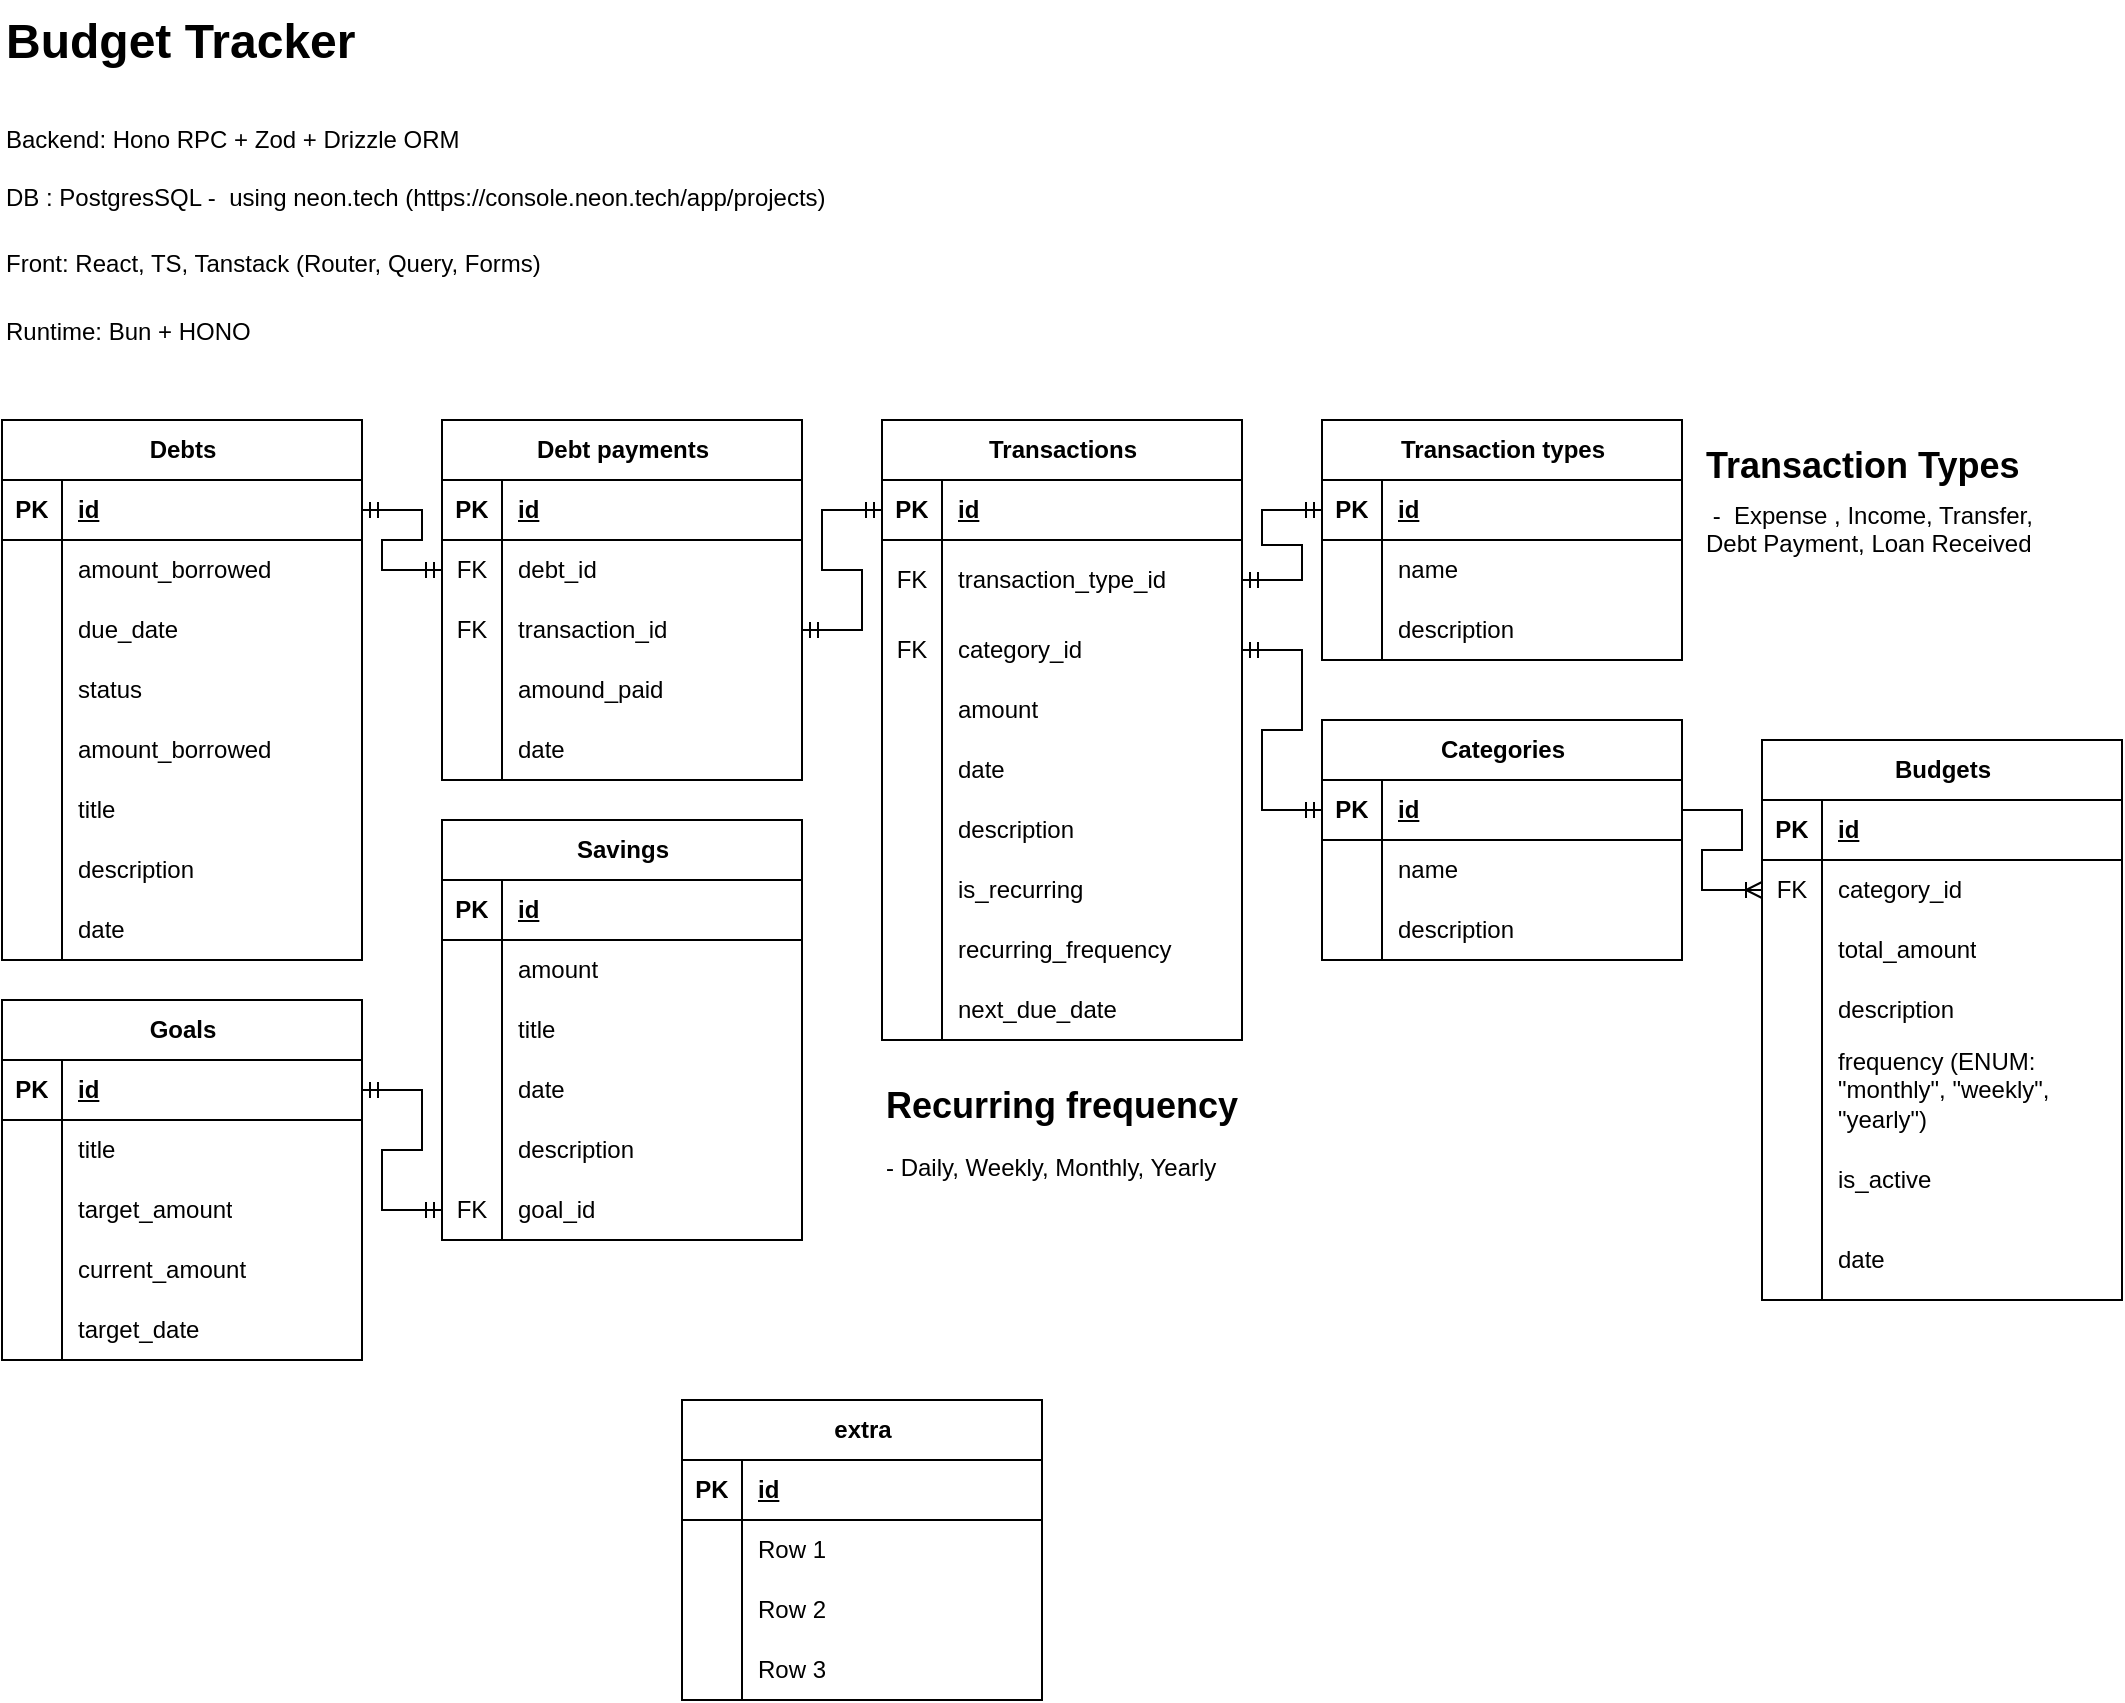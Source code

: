 <mxfile>
    <diagram name="Page-1" id="Bc8Lpqt2XDk3RPeiMZuP">
        <mxGraphModel dx="1279" dy="787" grid="1" gridSize="10" guides="1" tooltips="1" connect="1" arrows="1" fold="1" page="1" pageScale="1" pageWidth="1500" pageHeight="900" math="0" shadow="0">
            <root>
                <mxCell id="0"/>
                <mxCell id="1" parent="0"/>
                <mxCell id="PyFaIFxRojmUp2IWsW8--148" value="Transactions" style="shape=table;startSize=30;container=1;collapsible=1;childLayout=tableLayout;fixedRows=1;rowLines=0;fontStyle=1;align=center;resizeLast=1;html=1;" parent="1" vertex="1">
                    <mxGeometry x="470" y="240" width="180" height="310.0" as="geometry"/>
                </mxCell>
                <mxCell id="PyFaIFxRojmUp2IWsW8--149" value="" style="shape=tableRow;horizontal=0;startSize=0;swimlaneHead=0;swimlaneBody=0;fillColor=none;collapsible=0;dropTarget=0;points=[[0,0.5],[1,0.5]];portConstraint=eastwest;top=0;left=0;right=0;bottom=1;" parent="PyFaIFxRojmUp2IWsW8--148" vertex="1">
                    <mxGeometry y="30" width="180" height="30" as="geometry"/>
                </mxCell>
                <mxCell id="PyFaIFxRojmUp2IWsW8--150" value="PK" style="shape=partialRectangle;connectable=0;fillColor=none;top=0;left=0;bottom=0;right=0;fontStyle=1;overflow=hidden;whiteSpace=wrap;html=1;" parent="PyFaIFxRojmUp2IWsW8--149" vertex="1">
                    <mxGeometry width="30" height="30" as="geometry">
                        <mxRectangle width="30" height="30" as="alternateBounds"/>
                    </mxGeometry>
                </mxCell>
                <mxCell id="PyFaIFxRojmUp2IWsW8--151" value="id" style="shape=partialRectangle;connectable=0;fillColor=none;top=0;left=0;bottom=0;right=0;align=left;spacingLeft=6;fontStyle=5;overflow=hidden;whiteSpace=wrap;html=1;" parent="PyFaIFxRojmUp2IWsW8--149" vertex="1">
                    <mxGeometry x="30" width="150" height="30" as="geometry">
                        <mxRectangle width="150" height="30" as="alternateBounds"/>
                    </mxGeometry>
                </mxCell>
                <mxCell id="PyFaIFxRojmUp2IWsW8--152" value="" style="shape=tableRow;horizontal=0;startSize=0;swimlaneHead=0;swimlaneBody=0;fillColor=none;collapsible=0;dropTarget=0;points=[[0,0.5],[1,0.5]];portConstraint=eastwest;top=0;left=0;right=0;bottom=0;" parent="PyFaIFxRojmUp2IWsW8--148" vertex="1">
                    <mxGeometry y="60" width="180" height="40" as="geometry"/>
                </mxCell>
                <mxCell id="PyFaIFxRojmUp2IWsW8--153" value="FK" style="shape=partialRectangle;connectable=0;fillColor=none;top=0;left=0;bottom=0;right=0;editable=1;overflow=hidden;whiteSpace=wrap;html=1;" parent="PyFaIFxRojmUp2IWsW8--152" vertex="1">
                    <mxGeometry width="30" height="40" as="geometry">
                        <mxRectangle width="30" height="40" as="alternateBounds"/>
                    </mxGeometry>
                </mxCell>
                <mxCell id="PyFaIFxRojmUp2IWsW8--154" value="transaction_type_id" style="shape=partialRectangle;connectable=0;fillColor=none;top=0;left=0;bottom=0;right=0;align=left;spacingLeft=6;overflow=hidden;whiteSpace=wrap;html=1;" parent="PyFaIFxRojmUp2IWsW8--152" vertex="1">
                    <mxGeometry x="30" width="150" height="40" as="geometry">
                        <mxRectangle width="150" height="40" as="alternateBounds"/>
                    </mxGeometry>
                </mxCell>
                <mxCell id="PyFaIFxRojmUp2IWsW8--155" value="" style="shape=tableRow;horizontal=0;startSize=0;swimlaneHead=0;swimlaneBody=0;fillColor=none;collapsible=0;dropTarget=0;points=[[0,0.5],[1,0.5]];portConstraint=eastwest;top=0;left=0;right=0;bottom=0;" parent="PyFaIFxRojmUp2IWsW8--148" vertex="1">
                    <mxGeometry y="100" width="180" height="30" as="geometry"/>
                </mxCell>
                <mxCell id="PyFaIFxRojmUp2IWsW8--156" value="FK" style="shape=partialRectangle;connectable=0;fillColor=none;top=0;left=0;bottom=0;right=0;editable=1;overflow=hidden;whiteSpace=wrap;html=1;" parent="PyFaIFxRojmUp2IWsW8--155" vertex="1">
                    <mxGeometry width="30" height="30" as="geometry">
                        <mxRectangle width="30" height="30" as="alternateBounds"/>
                    </mxGeometry>
                </mxCell>
                <mxCell id="PyFaIFxRojmUp2IWsW8--157" value="category_id" style="shape=partialRectangle;connectable=0;fillColor=none;top=0;left=0;bottom=0;right=0;align=left;spacingLeft=6;overflow=hidden;whiteSpace=wrap;html=1;" parent="PyFaIFxRojmUp2IWsW8--155" vertex="1">
                    <mxGeometry x="30" width="150" height="30" as="geometry">
                        <mxRectangle width="150" height="30" as="alternateBounds"/>
                    </mxGeometry>
                </mxCell>
                <mxCell id="PyFaIFxRojmUp2IWsW8--269" value="" style="shape=tableRow;horizontal=0;startSize=0;swimlaneHead=0;swimlaneBody=0;fillColor=none;collapsible=0;dropTarget=0;points=[[0,0.5],[1,0.5]];portConstraint=eastwest;top=0;left=0;right=0;bottom=0;" parent="PyFaIFxRojmUp2IWsW8--148" vertex="1">
                    <mxGeometry y="130" width="180" height="30" as="geometry"/>
                </mxCell>
                <mxCell id="PyFaIFxRojmUp2IWsW8--270" value="" style="shape=partialRectangle;connectable=0;fillColor=none;top=0;left=0;bottom=0;right=0;editable=1;overflow=hidden;whiteSpace=wrap;html=1;" parent="PyFaIFxRojmUp2IWsW8--269" vertex="1">
                    <mxGeometry width="30" height="30" as="geometry">
                        <mxRectangle width="30" height="30" as="alternateBounds"/>
                    </mxGeometry>
                </mxCell>
                <mxCell id="PyFaIFxRojmUp2IWsW8--271" value="amount" style="shape=partialRectangle;connectable=0;fillColor=none;top=0;left=0;bottom=0;right=0;align=left;spacingLeft=6;overflow=hidden;whiteSpace=wrap;html=1;" parent="PyFaIFxRojmUp2IWsW8--269" vertex="1">
                    <mxGeometry x="30" width="150" height="30" as="geometry">
                        <mxRectangle width="150" height="30" as="alternateBounds"/>
                    </mxGeometry>
                </mxCell>
                <mxCell id="PyFaIFxRojmUp2IWsW8--272" value="" style="shape=tableRow;horizontal=0;startSize=0;swimlaneHead=0;swimlaneBody=0;fillColor=none;collapsible=0;dropTarget=0;points=[[0,0.5],[1,0.5]];portConstraint=eastwest;top=0;left=0;right=0;bottom=0;" parent="PyFaIFxRojmUp2IWsW8--148" vertex="1">
                    <mxGeometry y="160" width="180" height="30" as="geometry"/>
                </mxCell>
                <mxCell id="PyFaIFxRojmUp2IWsW8--273" value="" style="shape=partialRectangle;connectable=0;fillColor=none;top=0;left=0;bottom=0;right=0;editable=1;overflow=hidden;whiteSpace=wrap;html=1;" parent="PyFaIFxRojmUp2IWsW8--272" vertex="1">
                    <mxGeometry width="30" height="30" as="geometry">
                        <mxRectangle width="30" height="30" as="alternateBounds"/>
                    </mxGeometry>
                </mxCell>
                <mxCell id="PyFaIFxRojmUp2IWsW8--274" value="date" style="shape=partialRectangle;connectable=0;fillColor=none;top=0;left=0;bottom=0;right=0;align=left;spacingLeft=6;overflow=hidden;whiteSpace=wrap;html=1;" parent="PyFaIFxRojmUp2IWsW8--272" vertex="1">
                    <mxGeometry x="30" width="150" height="30" as="geometry">
                        <mxRectangle width="150" height="30" as="alternateBounds"/>
                    </mxGeometry>
                </mxCell>
                <mxCell id="PyFaIFxRojmUp2IWsW8--275" value="" style="shape=tableRow;horizontal=0;startSize=0;swimlaneHead=0;swimlaneBody=0;fillColor=none;collapsible=0;dropTarget=0;points=[[0,0.5],[1,0.5]];portConstraint=eastwest;top=0;left=0;right=0;bottom=0;" parent="PyFaIFxRojmUp2IWsW8--148" vertex="1">
                    <mxGeometry y="190" width="180" height="30" as="geometry"/>
                </mxCell>
                <mxCell id="PyFaIFxRojmUp2IWsW8--276" value="" style="shape=partialRectangle;connectable=0;fillColor=none;top=0;left=0;bottom=0;right=0;editable=1;overflow=hidden;whiteSpace=wrap;html=1;" parent="PyFaIFxRojmUp2IWsW8--275" vertex="1">
                    <mxGeometry width="30" height="30" as="geometry">
                        <mxRectangle width="30" height="30" as="alternateBounds"/>
                    </mxGeometry>
                </mxCell>
                <mxCell id="PyFaIFxRojmUp2IWsW8--277" value="description" style="shape=partialRectangle;connectable=0;fillColor=none;top=0;left=0;bottom=0;right=0;align=left;spacingLeft=6;overflow=hidden;whiteSpace=wrap;html=1;" parent="PyFaIFxRojmUp2IWsW8--275" vertex="1">
                    <mxGeometry x="30" width="150" height="30" as="geometry">
                        <mxRectangle width="150" height="30" as="alternateBounds"/>
                    </mxGeometry>
                </mxCell>
                <mxCell id="PyFaIFxRojmUp2IWsW8--358" value="" style="shape=tableRow;horizontal=0;startSize=0;swimlaneHead=0;swimlaneBody=0;fillColor=none;collapsible=0;dropTarget=0;points=[[0,0.5],[1,0.5]];portConstraint=eastwest;top=0;left=0;right=0;bottom=0;" parent="PyFaIFxRojmUp2IWsW8--148" vertex="1">
                    <mxGeometry y="220" width="180" height="30" as="geometry"/>
                </mxCell>
                <mxCell id="PyFaIFxRojmUp2IWsW8--359" value="" style="shape=partialRectangle;connectable=0;fillColor=none;top=0;left=0;bottom=0;right=0;editable=1;overflow=hidden;whiteSpace=wrap;html=1;" parent="PyFaIFxRojmUp2IWsW8--358" vertex="1">
                    <mxGeometry width="30" height="30" as="geometry">
                        <mxRectangle width="30" height="30" as="alternateBounds"/>
                    </mxGeometry>
                </mxCell>
                <mxCell id="PyFaIFxRojmUp2IWsW8--360" value="is_recurring" style="shape=partialRectangle;connectable=0;fillColor=none;top=0;left=0;bottom=0;right=0;align=left;spacingLeft=6;overflow=hidden;whiteSpace=wrap;html=1;" parent="PyFaIFxRojmUp2IWsW8--358" vertex="1">
                    <mxGeometry x="30" width="150" height="30" as="geometry">
                        <mxRectangle width="150" height="30" as="alternateBounds"/>
                    </mxGeometry>
                </mxCell>
                <mxCell id="PyFaIFxRojmUp2IWsW8--361" value="" style="shape=tableRow;horizontal=0;startSize=0;swimlaneHead=0;swimlaneBody=0;fillColor=none;collapsible=0;dropTarget=0;points=[[0,0.5],[1,0.5]];portConstraint=eastwest;top=0;left=0;right=0;bottom=0;" parent="PyFaIFxRojmUp2IWsW8--148" vertex="1">
                    <mxGeometry y="250" width="180" height="30" as="geometry"/>
                </mxCell>
                <mxCell id="PyFaIFxRojmUp2IWsW8--362" value="" style="shape=partialRectangle;connectable=0;fillColor=none;top=0;left=0;bottom=0;right=0;editable=1;overflow=hidden;whiteSpace=wrap;html=1;" parent="PyFaIFxRojmUp2IWsW8--361" vertex="1">
                    <mxGeometry width="30" height="30" as="geometry">
                        <mxRectangle width="30" height="30" as="alternateBounds"/>
                    </mxGeometry>
                </mxCell>
                <mxCell id="PyFaIFxRojmUp2IWsW8--363" value="recurring_frequency" style="shape=partialRectangle;connectable=0;fillColor=none;top=0;left=0;bottom=0;right=0;align=left;spacingLeft=6;overflow=hidden;whiteSpace=wrap;html=1;" parent="PyFaIFxRojmUp2IWsW8--361" vertex="1">
                    <mxGeometry x="30" width="150" height="30" as="geometry">
                        <mxRectangle width="150" height="30" as="alternateBounds"/>
                    </mxGeometry>
                </mxCell>
                <mxCell id="PyFaIFxRojmUp2IWsW8--364" value="" style="shape=tableRow;horizontal=0;startSize=0;swimlaneHead=0;swimlaneBody=0;fillColor=none;collapsible=0;dropTarget=0;points=[[0,0.5],[1,0.5]];portConstraint=eastwest;top=0;left=0;right=0;bottom=0;" parent="PyFaIFxRojmUp2IWsW8--148" vertex="1">
                    <mxGeometry y="280" width="180" height="30" as="geometry"/>
                </mxCell>
                <mxCell id="PyFaIFxRojmUp2IWsW8--365" value="" style="shape=partialRectangle;connectable=0;fillColor=none;top=0;left=0;bottom=0;right=0;editable=1;overflow=hidden;whiteSpace=wrap;html=1;" parent="PyFaIFxRojmUp2IWsW8--364" vertex="1">
                    <mxGeometry width="30" height="30" as="geometry">
                        <mxRectangle width="30" height="30" as="alternateBounds"/>
                    </mxGeometry>
                </mxCell>
                <mxCell id="PyFaIFxRojmUp2IWsW8--366" value="next_due_date" style="shape=partialRectangle;connectable=0;fillColor=none;top=0;left=0;bottom=0;right=0;align=left;spacingLeft=6;overflow=hidden;whiteSpace=wrap;html=1;" parent="PyFaIFxRojmUp2IWsW8--364" vertex="1">
                    <mxGeometry x="30" width="150" height="30" as="geometry">
                        <mxRectangle width="150" height="30" as="alternateBounds"/>
                    </mxGeometry>
                </mxCell>
                <mxCell id="PyFaIFxRojmUp2IWsW8--174" value="Budgets" style="shape=table;startSize=30;container=1;collapsible=1;childLayout=tableLayout;fixedRows=1;rowLines=0;fontStyle=1;align=center;resizeLast=1;html=1;" parent="1" vertex="1">
                    <mxGeometry x="910" y="400" width="180" height="280.0" as="geometry"/>
                </mxCell>
                <mxCell id="PyFaIFxRojmUp2IWsW8--175" value="" style="shape=tableRow;horizontal=0;startSize=0;swimlaneHead=0;swimlaneBody=0;fillColor=none;collapsible=0;dropTarget=0;points=[[0,0.5],[1,0.5]];portConstraint=eastwest;top=0;left=0;right=0;bottom=1;" parent="PyFaIFxRojmUp2IWsW8--174" vertex="1">
                    <mxGeometry y="30" width="180" height="30" as="geometry"/>
                </mxCell>
                <mxCell id="PyFaIFxRojmUp2IWsW8--176" value="PK" style="shape=partialRectangle;connectable=0;fillColor=none;top=0;left=0;bottom=0;right=0;fontStyle=1;overflow=hidden;whiteSpace=wrap;html=1;" parent="PyFaIFxRojmUp2IWsW8--175" vertex="1">
                    <mxGeometry width="30" height="30" as="geometry">
                        <mxRectangle width="30" height="30" as="alternateBounds"/>
                    </mxGeometry>
                </mxCell>
                <mxCell id="PyFaIFxRojmUp2IWsW8--177" value="id" style="shape=partialRectangle;connectable=0;fillColor=none;top=0;left=0;bottom=0;right=0;align=left;spacingLeft=6;fontStyle=5;overflow=hidden;whiteSpace=wrap;html=1;" parent="PyFaIFxRojmUp2IWsW8--175" vertex="1">
                    <mxGeometry x="30" width="150" height="30" as="geometry">
                        <mxRectangle width="150" height="30" as="alternateBounds"/>
                    </mxGeometry>
                </mxCell>
                <mxCell id="PyFaIFxRojmUp2IWsW8--178" value="" style="shape=tableRow;horizontal=0;startSize=0;swimlaneHead=0;swimlaneBody=0;fillColor=none;collapsible=0;dropTarget=0;points=[[0,0.5],[1,0.5]];portConstraint=eastwest;top=0;left=0;right=0;bottom=0;" parent="PyFaIFxRojmUp2IWsW8--174" vertex="1">
                    <mxGeometry y="60" width="180" height="30" as="geometry"/>
                </mxCell>
                <mxCell id="PyFaIFxRojmUp2IWsW8--179" value="FK" style="shape=partialRectangle;connectable=0;fillColor=none;top=0;left=0;bottom=0;right=0;editable=1;overflow=hidden;whiteSpace=wrap;html=1;" parent="PyFaIFxRojmUp2IWsW8--178" vertex="1">
                    <mxGeometry width="30" height="30" as="geometry">
                        <mxRectangle width="30" height="30" as="alternateBounds"/>
                    </mxGeometry>
                </mxCell>
                <mxCell id="PyFaIFxRojmUp2IWsW8--180" value="category_id" style="shape=partialRectangle;connectable=0;fillColor=none;top=0;left=0;bottom=0;right=0;align=left;spacingLeft=6;overflow=hidden;whiteSpace=wrap;html=1;" parent="PyFaIFxRojmUp2IWsW8--178" vertex="1">
                    <mxGeometry x="30" width="150" height="30" as="geometry">
                        <mxRectangle width="150" height="30" as="alternateBounds"/>
                    </mxGeometry>
                </mxCell>
                <mxCell id="PyFaIFxRojmUp2IWsW8--181" value="" style="shape=tableRow;horizontal=0;startSize=0;swimlaneHead=0;swimlaneBody=0;fillColor=none;collapsible=0;dropTarget=0;points=[[0,0.5],[1,0.5]];portConstraint=eastwest;top=0;left=0;right=0;bottom=0;" parent="PyFaIFxRojmUp2IWsW8--174" vertex="1">
                    <mxGeometry y="90" width="180" height="30" as="geometry"/>
                </mxCell>
                <mxCell id="PyFaIFxRojmUp2IWsW8--182" value="" style="shape=partialRectangle;connectable=0;fillColor=none;top=0;left=0;bottom=0;right=0;editable=1;overflow=hidden;whiteSpace=wrap;html=1;" parent="PyFaIFxRojmUp2IWsW8--181" vertex="1">
                    <mxGeometry width="30" height="30" as="geometry">
                        <mxRectangle width="30" height="30" as="alternateBounds"/>
                    </mxGeometry>
                </mxCell>
                <mxCell id="PyFaIFxRojmUp2IWsW8--183" value="total_amount" style="shape=partialRectangle;connectable=0;fillColor=none;top=0;left=0;bottom=0;right=0;align=left;spacingLeft=6;overflow=hidden;whiteSpace=wrap;html=1;" parent="PyFaIFxRojmUp2IWsW8--181" vertex="1">
                    <mxGeometry x="30" width="150" height="30" as="geometry">
                        <mxRectangle width="150" height="30" as="alternateBounds"/>
                    </mxGeometry>
                </mxCell>
                <mxCell id="PyFaIFxRojmUp2IWsW8--278" value="" style="shape=tableRow;horizontal=0;startSize=0;swimlaneHead=0;swimlaneBody=0;fillColor=none;collapsible=0;dropTarget=0;points=[[0,0.5],[1,0.5]];portConstraint=eastwest;top=0;left=0;right=0;bottom=0;" parent="PyFaIFxRojmUp2IWsW8--174" vertex="1">
                    <mxGeometry y="120" width="180" height="30" as="geometry"/>
                </mxCell>
                <mxCell id="PyFaIFxRojmUp2IWsW8--279" value="" style="shape=partialRectangle;connectable=0;fillColor=none;top=0;left=0;bottom=0;right=0;editable=1;overflow=hidden;whiteSpace=wrap;html=1;" parent="PyFaIFxRojmUp2IWsW8--278" vertex="1">
                    <mxGeometry width="30" height="30" as="geometry">
                        <mxRectangle width="30" height="30" as="alternateBounds"/>
                    </mxGeometry>
                </mxCell>
                <mxCell id="PyFaIFxRojmUp2IWsW8--280" value="description" style="shape=partialRectangle;connectable=0;fillColor=none;top=0;left=0;bottom=0;right=0;align=left;spacingLeft=6;overflow=hidden;whiteSpace=wrap;html=1;" parent="PyFaIFxRojmUp2IWsW8--278" vertex="1">
                    <mxGeometry x="30" width="150" height="30" as="geometry">
                        <mxRectangle width="150" height="30" as="alternateBounds"/>
                    </mxGeometry>
                </mxCell>
                <mxCell id="PyFaIFxRojmUp2IWsW8--281" value="" style="shape=tableRow;horizontal=0;startSize=0;swimlaneHead=0;swimlaneBody=0;fillColor=none;collapsible=0;dropTarget=0;points=[[0,0.5],[1,0.5]];portConstraint=eastwest;top=0;left=0;right=0;bottom=0;" parent="PyFaIFxRojmUp2IWsW8--174" vertex="1">
                    <mxGeometry y="150" width="180" height="50" as="geometry"/>
                </mxCell>
                <mxCell id="PyFaIFxRojmUp2IWsW8--282" value="" style="shape=partialRectangle;connectable=0;fillColor=none;top=0;left=0;bottom=0;right=0;editable=1;overflow=hidden;whiteSpace=wrap;html=1;" parent="PyFaIFxRojmUp2IWsW8--281" vertex="1">
                    <mxGeometry width="30" height="50" as="geometry">
                        <mxRectangle width="30" height="50" as="alternateBounds"/>
                    </mxGeometry>
                </mxCell>
                <mxCell id="PyFaIFxRojmUp2IWsW8--283" value="frequency (ENUM: &quot;monthly&quot;, &quot;weekly&quot;, &quot;yearly&quot;)" style="shape=partialRectangle;connectable=0;fillColor=none;top=0;left=0;bottom=0;right=0;align=left;spacingLeft=6;overflow=hidden;whiteSpace=wrap;html=1;" parent="PyFaIFxRojmUp2IWsW8--281" vertex="1">
                    <mxGeometry x="30" width="150" height="50" as="geometry">
                        <mxRectangle width="150" height="50" as="alternateBounds"/>
                    </mxGeometry>
                </mxCell>
                <mxCell id="11" value="" style="shape=tableRow;horizontal=0;startSize=0;swimlaneHead=0;swimlaneBody=0;fillColor=none;collapsible=0;dropTarget=0;points=[[0,0.5],[1,0.5]];portConstraint=eastwest;top=0;left=0;right=0;bottom=0;" vertex="1" parent="PyFaIFxRojmUp2IWsW8--174">
                    <mxGeometry y="200" width="180" height="40" as="geometry"/>
                </mxCell>
                <mxCell id="12" value="" style="shape=partialRectangle;connectable=0;fillColor=none;top=0;left=0;bottom=0;right=0;editable=1;overflow=hidden;whiteSpace=wrap;html=1;" vertex="1" parent="11">
                    <mxGeometry width="30" height="40" as="geometry">
                        <mxRectangle width="30" height="40" as="alternateBounds"/>
                    </mxGeometry>
                </mxCell>
                <mxCell id="13" value="is_active" style="shape=partialRectangle;connectable=0;fillColor=none;top=0;left=0;bottom=0;right=0;align=left;spacingLeft=6;overflow=hidden;whiteSpace=wrap;html=1;" vertex="1" parent="11">
                    <mxGeometry x="30" width="150" height="40" as="geometry">
                        <mxRectangle width="150" height="40" as="alternateBounds"/>
                    </mxGeometry>
                </mxCell>
                <mxCell id="14" value="" style="shape=tableRow;horizontal=0;startSize=0;swimlaneHead=0;swimlaneBody=0;fillColor=none;collapsible=0;dropTarget=0;points=[[0,0.5],[1,0.5]];portConstraint=eastwest;top=0;left=0;right=0;bottom=0;" vertex="1" parent="PyFaIFxRojmUp2IWsW8--174">
                    <mxGeometry y="240" width="180" height="40" as="geometry"/>
                </mxCell>
                <mxCell id="15" value="" style="shape=partialRectangle;connectable=0;fillColor=none;top=0;left=0;bottom=0;right=0;editable=1;overflow=hidden;whiteSpace=wrap;html=1;" vertex="1" parent="14">
                    <mxGeometry width="30" height="40" as="geometry">
                        <mxRectangle width="30" height="40" as="alternateBounds"/>
                    </mxGeometry>
                </mxCell>
                <mxCell id="16" value="date" style="shape=partialRectangle;connectable=0;fillColor=none;top=0;left=0;bottom=0;right=0;align=left;spacingLeft=6;overflow=hidden;whiteSpace=wrap;html=1;" vertex="1" parent="14">
                    <mxGeometry x="30" width="150" height="40" as="geometry">
                        <mxRectangle width="150" height="40" as="alternateBounds"/>
                    </mxGeometry>
                </mxCell>
                <mxCell id="PyFaIFxRojmUp2IWsW8--239" value="extra" style="shape=table;startSize=30;container=1;collapsible=1;childLayout=tableLayout;fixedRows=1;rowLines=0;fontStyle=1;align=center;resizeLast=1;html=1;" parent="1" vertex="1">
                    <mxGeometry x="370" y="730" width="180" height="150" as="geometry"/>
                </mxCell>
                <mxCell id="PyFaIFxRojmUp2IWsW8--240" value="" style="shape=tableRow;horizontal=0;startSize=0;swimlaneHead=0;swimlaneBody=0;fillColor=none;collapsible=0;dropTarget=0;points=[[0,0.5],[1,0.5]];portConstraint=eastwest;top=0;left=0;right=0;bottom=1;" parent="PyFaIFxRojmUp2IWsW8--239" vertex="1">
                    <mxGeometry y="30" width="180" height="30" as="geometry"/>
                </mxCell>
                <mxCell id="PyFaIFxRojmUp2IWsW8--241" value="PK" style="shape=partialRectangle;connectable=0;fillColor=none;top=0;left=0;bottom=0;right=0;fontStyle=1;overflow=hidden;whiteSpace=wrap;html=1;" parent="PyFaIFxRojmUp2IWsW8--240" vertex="1">
                    <mxGeometry width="30" height="30" as="geometry">
                        <mxRectangle width="30" height="30" as="alternateBounds"/>
                    </mxGeometry>
                </mxCell>
                <mxCell id="PyFaIFxRojmUp2IWsW8--242" value="id" style="shape=partialRectangle;connectable=0;fillColor=none;top=0;left=0;bottom=0;right=0;align=left;spacingLeft=6;fontStyle=5;overflow=hidden;whiteSpace=wrap;html=1;" parent="PyFaIFxRojmUp2IWsW8--240" vertex="1">
                    <mxGeometry x="30" width="150" height="30" as="geometry">
                        <mxRectangle width="150" height="30" as="alternateBounds"/>
                    </mxGeometry>
                </mxCell>
                <mxCell id="PyFaIFxRojmUp2IWsW8--243" value="" style="shape=tableRow;horizontal=0;startSize=0;swimlaneHead=0;swimlaneBody=0;fillColor=none;collapsible=0;dropTarget=0;points=[[0,0.5],[1,0.5]];portConstraint=eastwest;top=0;left=0;right=0;bottom=0;" parent="PyFaIFxRojmUp2IWsW8--239" vertex="1">
                    <mxGeometry y="60" width="180" height="30" as="geometry"/>
                </mxCell>
                <mxCell id="PyFaIFxRojmUp2IWsW8--244" value="" style="shape=partialRectangle;connectable=0;fillColor=none;top=0;left=0;bottom=0;right=0;editable=1;overflow=hidden;whiteSpace=wrap;html=1;" parent="PyFaIFxRojmUp2IWsW8--243" vertex="1">
                    <mxGeometry width="30" height="30" as="geometry">
                        <mxRectangle width="30" height="30" as="alternateBounds"/>
                    </mxGeometry>
                </mxCell>
                <mxCell id="PyFaIFxRojmUp2IWsW8--245" value="Row 1" style="shape=partialRectangle;connectable=0;fillColor=none;top=0;left=0;bottom=0;right=0;align=left;spacingLeft=6;overflow=hidden;whiteSpace=wrap;html=1;" parent="PyFaIFxRojmUp2IWsW8--243" vertex="1">
                    <mxGeometry x="30" width="150" height="30" as="geometry">
                        <mxRectangle width="150" height="30" as="alternateBounds"/>
                    </mxGeometry>
                </mxCell>
                <mxCell id="PyFaIFxRojmUp2IWsW8--246" value="" style="shape=tableRow;horizontal=0;startSize=0;swimlaneHead=0;swimlaneBody=0;fillColor=none;collapsible=0;dropTarget=0;points=[[0,0.5],[1,0.5]];portConstraint=eastwest;top=0;left=0;right=0;bottom=0;" parent="PyFaIFxRojmUp2IWsW8--239" vertex="1">
                    <mxGeometry y="90" width="180" height="30" as="geometry"/>
                </mxCell>
                <mxCell id="PyFaIFxRojmUp2IWsW8--247" value="" style="shape=partialRectangle;connectable=0;fillColor=none;top=0;left=0;bottom=0;right=0;editable=1;overflow=hidden;whiteSpace=wrap;html=1;" parent="PyFaIFxRojmUp2IWsW8--246" vertex="1">
                    <mxGeometry width="30" height="30" as="geometry">
                        <mxRectangle width="30" height="30" as="alternateBounds"/>
                    </mxGeometry>
                </mxCell>
                <mxCell id="PyFaIFxRojmUp2IWsW8--248" value="Row 2" style="shape=partialRectangle;connectable=0;fillColor=none;top=0;left=0;bottom=0;right=0;align=left;spacingLeft=6;overflow=hidden;whiteSpace=wrap;html=1;" parent="PyFaIFxRojmUp2IWsW8--246" vertex="1">
                    <mxGeometry x="30" width="150" height="30" as="geometry">
                        <mxRectangle width="150" height="30" as="alternateBounds"/>
                    </mxGeometry>
                </mxCell>
                <mxCell id="PyFaIFxRojmUp2IWsW8--249" value="" style="shape=tableRow;horizontal=0;startSize=0;swimlaneHead=0;swimlaneBody=0;fillColor=none;collapsible=0;dropTarget=0;points=[[0,0.5],[1,0.5]];portConstraint=eastwest;top=0;left=0;right=0;bottom=0;" parent="PyFaIFxRojmUp2IWsW8--239" vertex="1">
                    <mxGeometry y="120" width="180" height="30" as="geometry"/>
                </mxCell>
                <mxCell id="PyFaIFxRojmUp2IWsW8--250" value="" style="shape=partialRectangle;connectable=0;fillColor=none;top=0;left=0;bottom=0;right=0;editable=1;overflow=hidden;whiteSpace=wrap;html=1;" parent="PyFaIFxRojmUp2IWsW8--249" vertex="1">
                    <mxGeometry width="30" height="30" as="geometry">
                        <mxRectangle width="30" height="30" as="alternateBounds"/>
                    </mxGeometry>
                </mxCell>
                <mxCell id="PyFaIFxRojmUp2IWsW8--251" value="Row 3" style="shape=partialRectangle;connectable=0;fillColor=none;top=0;left=0;bottom=0;right=0;align=left;spacingLeft=6;overflow=hidden;whiteSpace=wrap;html=1;" parent="PyFaIFxRojmUp2IWsW8--249" vertex="1">
                    <mxGeometry x="30" width="150" height="30" as="geometry">
                        <mxRectangle width="150" height="30" as="alternateBounds"/>
                    </mxGeometry>
                </mxCell>
                <mxCell id="PyFaIFxRojmUp2IWsW8--252" value="Categories" style="shape=table;startSize=30;container=1;collapsible=1;childLayout=tableLayout;fixedRows=1;rowLines=0;fontStyle=1;align=center;resizeLast=1;html=1;" parent="1" vertex="1">
                    <mxGeometry x="690" y="390" width="180" height="120" as="geometry"/>
                </mxCell>
                <mxCell id="PyFaIFxRojmUp2IWsW8--253" value="" style="shape=tableRow;horizontal=0;startSize=0;swimlaneHead=0;swimlaneBody=0;fillColor=none;collapsible=0;dropTarget=0;points=[[0,0.5],[1,0.5]];portConstraint=eastwest;top=0;left=0;right=0;bottom=1;" parent="PyFaIFxRojmUp2IWsW8--252" vertex="1">
                    <mxGeometry y="30" width="180" height="30" as="geometry"/>
                </mxCell>
                <mxCell id="PyFaIFxRojmUp2IWsW8--254" value="PK" style="shape=partialRectangle;connectable=0;fillColor=none;top=0;left=0;bottom=0;right=0;fontStyle=1;overflow=hidden;whiteSpace=wrap;html=1;" parent="PyFaIFxRojmUp2IWsW8--253" vertex="1">
                    <mxGeometry width="30" height="30" as="geometry">
                        <mxRectangle width="30" height="30" as="alternateBounds"/>
                    </mxGeometry>
                </mxCell>
                <mxCell id="PyFaIFxRojmUp2IWsW8--255" value="id" style="shape=partialRectangle;connectable=0;fillColor=none;top=0;left=0;bottom=0;right=0;align=left;spacingLeft=6;fontStyle=5;overflow=hidden;whiteSpace=wrap;html=1;" parent="PyFaIFxRojmUp2IWsW8--253" vertex="1">
                    <mxGeometry x="30" width="150" height="30" as="geometry">
                        <mxRectangle width="150" height="30" as="alternateBounds"/>
                    </mxGeometry>
                </mxCell>
                <mxCell id="PyFaIFxRojmUp2IWsW8--256" value="" style="shape=tableRow;horizontal=0;startSize=0;swimlaneHead=0;swimlaneBody=0;fillColor=none;collapsible=0;dropTarget=0;points=[[0,0.5],[1,0.5]];portConstraint=eastwest;top=0;left=0;right=0;bottom=0;" parent="PyFaIFxRojmUp2IWsW8--252" vertex="1">
                    <mxGeometry y="60" width="180" height="30" as="geometry"/>
                </mxCell>
                <mxCell id="PyFaIFxRojmUp2IWsW8--257" value="" style="shape=partialRectangle;connectable=0;fillColor=none;top=0;left=0;bottom=0;right=0;editable=1;overflow=hidden;whiteSpace=wrap;html=1;" parent="PyFaIFxRojmUp2IWsW8--256" vertex="1">
                    <mxGeometry width="30" height="30" as="geometry">
                        <mxRectangle width="30" height="30" as="alternateBounds"/>
                    </mxGeometry>
                </mxCell>
                <mxCell id="PyFaIFxRojmUp2IWsW8--258" value="name" style="shape=partialRectangle;connectable=0;fillColor=none;top=0;left=0;bottom=0;right=0;align=left;spacingLeft=6;overflow=hidden;whiteSpace=wrap;html=1;" parent="PyFaIFxRojmUp2IWsW8--256" vertex="1">
                    <mxGeometry x="30" width="150" height="30" as="geometry">
                        <mxRectangle width="150" height="30" as="alternateBounds"/>
                    </mxGeometry>
                </mxCell>
                <mxCell id="PyFaIFxRojmUp2IWsW8--259" value="" style="shape=tableRow;horizontal=0;startSize=0;swimlaneHead=0;swimlaneBody=0;fillColor=none;collapsible=0;dropTarget=0;points=[[0,0.5],[1,0.5]];portConstraint=eastwest;top=0;left=0;right=0;bottom=0;" parent="PyFaIFxRojmUp2IWsW8--252" vertex="1">
                    <mxGeometry y="90" width="180" height="30" as="geometry"/>
                </mxCell>
                <mxCell id="PyFaIFxRojmUp2IWsW8--260" value="" style="shape=partialRectangle;connectable=0;fillColor=none;top=0;left=0;bottom=0;right=0;editable=1;overflow=hidden;whiteSpace=wrap;html=1;" parent="PyFaIFxRojmUp2IWsW8--259" vertex="1">
                    <mxGeometry width="30" height="30" as="geometry">
                        <mxRectangle width="30" height="30" as="alternateBounds"/>
                    </mxGeometry>
                </mxCell>
                <mxCell id="PyFaIFxRojmUp2IWsW8--261" value="description" style="shape=partialRectangle;connectable=0;fillColor=none;top=0;left=0;bottom=0;right=0;align=left;spacingLeft=6;overflow=hidden;whiteSpace=wrap;html=1;" parent="PyFaIFxRojmUp2IWsW8--259" vertex="1">
                    <mxGeometry x="30" width="150" height="30" as="geometry">
                        <mxRectangle width="150" height="30" as="alternateBounds"/>
                    </mxGeometry>
                </mxCell>
                <mxCell id="PyFaIFxRojmUp2IWsW8--284" value="Savings" style="shape=table;startSize=30;container=1;collapsible=1;childLayout=tableLayout;fixedRows=1;rowLines=0;fontStyle=1;align=center;resizeLast=1;html=1;" parent="1" vertex="1">
                    <mxGeometry x="250" y="440" width="180" height="210" as="geometry"/>
                </mxCell>
                <mxCell id="PyFaIFxRojmUp2IWsW8--285" value="" style="shape=tableRow;horizontal=0;startSize=0;swimlaneHead=0;swimlaneBody=0;fillColor=none;collapsible=0;dropTarget=0;points=[[0,0.5],[1,0.5]];portConstraint=eastwest;top=0;left=0;right=0;bottom=1;" parent="PyFaIFxRojmUp2IWsW8--284" vertex="1">
                    <mxGeometry y="30" width="180" height="30" as="geometry"/>
                </mxCell>
                <mxCell id="PyFaIFxRojmUp2IWsW8--286" value="PK" style="shape=partialRectangle;connectable=0;fillColor=none;top=0;left=0;bottom=0;right=0;fontStyle=1;overflow=hidden;whiteSpace=wrap;html=1;" parent="PyFaIFxRojmUp2IWsW8--285" vertex="1">
                    <mxGeometry width="30" height="30" as="geometry">
                        <mxRectangle width="30" height="30" as="alternateBounds"/>
                    </mxGeometry>
                </mxCell>
                <mxCell id="PyFaIFxRojmUp2IWsW8--287" value="id" style="shape=partialRectangle;connectable=0;fillColor=none;top=0;left=0;bottom=0;right=0;align=left;spacingLeft=6;fontStyle=5;overflow=hidden;whiteSpace=wrap;html=1;" parent="PyFaIFxRojmUp2IWsW8--285" vertex="1">
                    <mxGeometry x="30" width="150" height="30" as="geometry">
                        <mxRectangle width="150" height="30" as="alternateBounds"/>
                    </mxGeometry>
                </mxCell>
                <mxCell id="PyFaIFxRojmUp2IWsW8--288" value="" style="shape=tableRow;horizontal=0;startSize=0;swimlaneHead=0;swimlaneBody=0;fillColor=none;collapsible=0;dropTarget=0;points=[[0,0.5],[1,0.5]];portConstraint=eastwest;top=0;left=0;right=0;bottom=0;" parent="PyFaIFxRojmUp2IWsW8--284" vertex="1">
                    <mxGeometry y="60" width="180" height="30" as="geometry"/>
                </mxCell>
                <mxCell id="PyFaIFxRojmUp2IWsW8--289" value="" style="shape=partialRectangle;connectable=0;fillColor=none;top=0;left=0;bottom=0;right=0;editable=1;overflow=hidden;whiteSpace=wrap;html=1;" parent="PyFaIFxRojmUp2IWsW8--288" vertex="1">
                    <mxGeometry width="30" height="30" as="geometry">
                        <mxRectangle width="30" height="30" as="alternateBounds"/>
                    </mxGeometry>
                </mxCell>
                <mxCell id="PyFaIFxRojmUp2IWsW8--290" value="amount" style="shape=partialRectangle;connectable=0;fillColor=none;top=0;left=0;bottom=0;right=0;align=left;spacingLeft=6;overflow=hidden;whiteSpace=wrap;html=1;" parent="PyFaIFxRojmUp2IWsW8--288" vertex="1">
                    <mxGeometry x="30" width="150" height="30" as="geometry">
                        <mxRectangle width="150" height="30" as="alternateBounds"/>
                    </mxGeometry>
                </mxCell>
                <mxCell id="PyFaIFxRojmUp2IWsW8--291" value="" style="shape=tableRow;horizontal=0;startSize=0;swimlaneHead=0;swimlaneBody=0;fillColor=none;collapsible=0;dropTarget=0;points=[[0,0.5],[1,0.5]];portConstraint=eastwest;top=0;left=0;right=0;bottom=0;" parent="PyFaIFxRojmUp2IWsW8--284" vertex="1">
                    <mxGeometry y="90" width="180" height="30" as="geometry"/>
                </mxCell>
                <mxCell id="PyFaIFxRojmUp2IWsW8--292" value="" style="shape=partialRectangle;connectable=0;fillColor=none;top=0;left=0;bottom=0;right=0;editable=1;overflow=hidden;whiteSpace=wrap;html=1;" parent="PyFaIFxRojmUp2IWsW8--291" vertex="1">
                    <mxGeometry width="30" height="30" as="geometry">
                        <mxRectangle width="30" height="30" as="alternateBounds"/>
                    </mxGeometry>
                </mxCell>
                <mxCell id="PyFaIFxRojmUp2IWsW8--293" value="title" style="shape=partialRectangle;connectable=0;fillColor=none;top=0;left=0;bottom=0;right=0;align=left;spacingLeft=6;overflow=hidden;whiteSpace=wrap;html=1;" parent="PyFaIFxRojmUp2IWsW8--291" vertex="1">
                    <mxGeometry x="30" width="150" height="30" as="geometry">
                        <mxRectangle width="150" height="30" as="alternateBounds"/>
                    </mxGeometry>
                </mxCell>
                <mxCell id="PyFaIFxRojmUp2IWsW8--294" value="" style="shape=tableRow;horizontal=0;startSize=0;swimlaneHead=0;swimlaneBody=0;fillColor=none;collapsible=0;dropTarget=0;points=[[0,0.5],[1,0.5]];portConstraint=eastwest;top=0;left=0;right=0;bottom=0;" parent="PyFaIFxRojmUp2IWsW8--284" vertex="1">
                    <mxGeometry y="120" width="180" height="30" as="geometry"/>
                </mxCell>
                <mxCell id="PyFaIFxRojmUp2IWsW8--295" value="" style="shape=partialRectangle;connectable=0;fillColor=none;top=0;left=0;bottom=0;right=0;editable=1;overflow=hidden;whiteSpace=wrap;html=1;" parent="PyFaIFxRojmUp2IWsW8--294" vertex="1">
                    <mxGeometry width="30" height="30" as="geometry">
                        <mxRectangle width="30" height="30" as="alternateBounds"/>
                    </mxGeometry>
                </mxCell>
                <mxCell id="PyFaIFxRojmUp2IWsW8--296" value="date" style="shape=partialRectangle;connectable=0;fillColor=none;top=0;left=0;bottom=0;right=0;align=left;spacingLeft=6;overflow=hidden;whiteSpace=wrap;html=1;" parent="PyFaIFxRojmUp2IWsW8--294" vertex="1">
                    <mxGeometry x="30" width="150" height="30" as="geometry">
                        <mxRectangle width="150" height="30" as="alternateBounds"/>
                    </mxGeometry>
                </mxCell>
                <mxCell id="PyFaIFxRojmUp2IWsW8--297" value="" style="shape=tableRow;horizontal=0;startSize=0;swimlaneHead=0;swimlaneBody=0;fillColor=none;collapsible=0;dropTarget=0;points=[[0,0.5],[1,0.5]];portConstraint=eastwest;top=0;left=0;right=0;bottom=0;" parent="PyFaIFxRojmUp2IWsW8--284" vertex="1">
                    <mxGeometry y="150" width="180" height="30" as="geometry"/>
                </mxCell>
                <mxCell id="PyFaIFxRojmUp2IWsW8--298" value="" style="shape=partialRectangle;connectable=0;fillColor=none;top=0;left=0;bottom=0;right=0;editable=1;overflow=hidden;whiteSpace=wrap;html=1;" parent="PyFaIFxRojmUp2IWsW8--297" vertex="1">
                    <mxGeometry width="30" height="30" as="geometry">
                        <mxRectangle width="30" height="30" as="alternateBounds"/>
                    </mxGeometry>
                </mxCell>
                <mxCell id="PyFaIFxRojmUp2IWsW8--299" value="description" style="shape=partialRectangle;connectable=0;fillColor=none;top=0;left=0;bottom=0;right=0;align=left;spacingLeft=6;overflow=hidden;whiteSpace=wrap;html=1;" parent="PyFaIFxRojmUp2IWsW8--297" vertex="1">
                    <mxGeometry x="30" width="150" height="30" as="geometry">
                        <mxRectangle width="150" height="30" as="alternateBounds"/>
                    </mxGeometry>
                </mxCell>
                <mxCell id="17" value="" style="shape=tableRow;horizontal=0;startSize=0;swimlaneHead=0;swimlaneBody=0;fillColor=none;collapsible=0;dropTarget=0;points=[[0,0.5],[1,0.5]];portConstraint=eastwest;top=0;left=0;right=0;bottom=0;" vertex="1" parent="PyFaIFxRojmUp2IWsW8--284">
                    <mxGeometry y="180" width="180" height="30" as="geometry"/>
                </mxCell>
                <mxCell id="18" value="FK" style="shape=partialRectangle;connectable=0;fillColor=none;top=0;left=0;bottom=0;right=0;editable=1;overflow=hidden;whiteSpace=wrap;html=1;" vertex="1" parent="17">
                    <mxGeometry width="30" height="30" as="geometry">
                        <mxRectangle width="30" height="30" as="alternateBounds"/>
                    </mxGeometry>
                </mxCell>
                <mxCell id="19" value="goal_id" style="shape=partialRectangle;connectable=0;fillColor=none;top=0;left=0;bottom=0;right=0;align=left;spacingLeft=6;overflow=hidden;whiteSpace=wrap;html=1;" vertex="1" parent="17">
                    <mxGeometry x="30" width="150" height="30" as="geometry">
                        <mxRectangle width="150" height="30" as="alternateBounds"/>
                    </mxGeometry>
                </mxCell>
                <mxCell id="PyFaIFxRojmUp2IWsW8--307" value="Goals" style="shape=table;startSize=30;container=1;collapsible=1;childLayout=tableLayout;fixedRows=1;rowLines=0;fontStyle=1;align=center;resizeLast=1;html=1;" parent="1" vertex="1">
                    <mxGeometry x="30" y="530" width="180" height="180" as="geometry"/>
                </mxCell>
                <mxCell id="PyFaIFxRojmUp2IWsW8--308" value="" style="shape=tableRow;horizontal=0;startSize=0;swimlaneHead=0;swimlaneBody=0;fillColor=none;collapsible=0;dropTarget=0;points=[[0,0.5],[1,0.5]];portConstraint=eastwest;top=0;left=0;right=0;bottom=1;" parent="PyFaIFxRojmUp2IWsW8--307" vertex="1">
                    <mxGeometry y="30" width="180" height="30" as="geometry"/>
                </mxCell>
                <mxCell id="PyFaIFxRojmUp2IWsW8--309" value="PK" style="shape=partialRectangle;connectable=0;fillColor=none;top=0;left=0;bottom=0;right=0;fontStyle=1;overflow=hidden;whiteSpace=wrap;html=1;" parent="PyFaIFxRojmUp2IWsW8--308" vertex="1">
                    <mxGeometry width="30" height="30" as="geometry">
                        <mxRectangle width="30" height="30" as="alternateBounds"/>
                    </mxGeometry>
                </mxCell>
                <mxCell id="PyFaIFxRojmUp2IWsW8--310" value="id" style="shape=partialRectangle;connectable=0;fillColor=none;top=0;left=0;bottom=0;right=0;align=left;spacingLeft=6;fontStyle=5;overflow=hidden;whiteSpace=wrap;html=1;" parent="PyFaIFxRojmUp2IWsW8--308" vertex="1">
                    <mxGeometry x="30" width="150" height="30" as="geometry">
                        <mxRectangle width="150" height="30" as="alternateBounds"/>
                    </mxGeometry>
                </mxCell>
                <mxCell id="PyFaIFxRojmUp2IWsW8--311" value="" style="shape=tableRow;horizontal=0;startSize=0;swimlaneHead=0;swimlaneBody=0;fillColor=none;collapsible=0;dropTarget=0;points=[[0,0.5],[1,0.5]];portConstraint=eastwest;top=0;left=0;right=0;bottom=0;" parent="PyFaIFxRojmUp2IWsW8--307" vertex="1">
                    <mxGeometry y="60" width="180" height="30" as="geometry"/>
                </mxCell>
                <mxCell id="PyFaIFxRojmUp2IWsW8--312" value="" style="shape=partialRectangle;connectable=0;fillColor=none;top=0;left=0;bottom=0;right=0;editable=1;overflow=hidden;whiteSpace=wrap;html=1;" parent="PyFaIFxRojmUp2IWsW8--311" vertex="1">
                    <mxGeometry width="30" height="30" as="geometry">
                        <mxRectangle width="30" height="30" as="alternateBounds"/>
                    </mxGeometry>
                </mxCell>
                <mxCell id="PyFaIFxRojmUp2IWsW8--313" value="title" style="shape=partialRectangle;connectable=0;fillColor=none;top=0;left=0;bottom=0;right=0;align=left;spacingLeft=6;overflow=hidden;whiteSpace=wrap;html=1;" parent="PyFaIFxRojmUp2IWsW8--311" vertex="1">
                    <mxGeometry x="30" width="150" height="30" as="geometry">
                        <mxRectangle width="150" height="30" as="alternateBounds"/>
                    </mxGeometry>
                </mxCell>
                <mxCell id="PyFaIFxRojmUp2IWsW8--314" value="" style="shape=tableRow;horizontal=0;startSize=0;swimlaneHead=0;swimlaneBody=0;fillColor=none;collapsible=0;dropTarget=0;points=[[0,0.5],[1,0.5]];portConstraint=eastwest;top=0;left=0;right=0;bottom=0;" parent="PyFaIFxRojmUp2IWsW8--307" vertex="1">
                    <mxGeometry y="90" width="180" height="30" as="geometry"/>
                </mxCell>
                <mxCell id="PyFaIFxRojmUp2IWsW8--315" value="" style="shape=partialRectangle;connectable=0;fillColor=none;top=0;left=0;bottom=0;right=0;editable=1;overflow=hidden;whiteSpace=wrap;html=1;" parent="PyFaIFxRojmUp2IWsW8--314" vertex="1">
                    <mxGeometry width="30" height="30" as="geometry">
                        <mxRectangle width="30" height="30" as="alternateBounds"/>
                    </mxGeometry>
                </mxCell>
                <mxCell id="PyFaIFxRojmUp2IWsW8--316" value="target_amount" style="shape=partialRectangle;connectable=0;fillColor=none;top=0;left=0;bottom=0;right=0;align=left;spacingLeft=6;overflow=hidden;whiteSpace=wrap;html=1;" parent="PyFaIFxRojmUp2IWsW8--314" vertex="1">
                    <mxGeometry x="30" width="150" height="30" as="geometry">
                        <mxRectangle width="150" height="30" as="alternateBounds"/>
                    </mxGeometry>
                </mxCell>
                <mxCell id="PyFaIFxRojmUp2IWsW8--317" value="" style="shape=tableRow;horizontal=0;startSize=0;swimlaneHead=0;swimlaneBody=0;fillColor=none;collapsible=0;dropTarget=0;points=[[0,0.5],[1,0.5]];portConstraint=eastwest;top=0;left=0;right=0;bottom=0;" parent="PyFaIFxRojmUp2IWsW8--307" vertex="1">
                    <mxGeometry y="120" width="180" height="30" as="geometry"/>
                </mxCell>
                <mxCell id="PyFaIFxRojmUp2IWsW8--318" value="" style="shape=partialRectangle;connectable=0;fillColor=none;top=0;left=0;bottom=0;right=0;editable=1;overflow=hidden;whiteSpace=wrap;html=1;" parent="PyFaIFxRojmUp2IWsW8--317" vertex="1">
                    <mxGeometry width="30" height="30" as="geometry">
                        <mxRectangle width="30" height="30" as="alternateBounds"/>
                    </mxGeometry>
                </mxCell>
                <mxCell id="PyFaIFxRojmUp2IWsW8--319" value="current_amount" style="shape=partialRectangle;connectable=0;fillColor=none;top=0;left=0;bottom=0;right=0;align=left;spacingLeft=6;overflow=hidden;whiteSpace=wrap;html=1;" parent="PyFaIFxRojmUp2IWsW8--317" vertex="1">
                    <mxGeometry x="30" width="150" height="30" as="geometry">
                        <mxRectangle width="150" height="30" as="alternateBounds"/>
                    </mxGeometry>
                </mxCell>
                <mxCell id="PyFaIFxRojmUp2IWsW8--333" value="" style="shape=tableRow;horizontal=0;startSize=0;swimlaneHead=0;swimlaneBody=0;fillColor=none;collapsible=0;dropTarget=0;points=[[0,0.5],[1,0.5]];portConstraint=eastwest;top=0;left=0;right=0;bottom=0;" parent="PyFaIFxRojmUp2IWsW8--307" vertex="1">
                    <mxGeometry y="150" width="180" height="30" as="geometry"/>
                </mxCell>
                <mxCell id="PyFaIFxRojmUp2IWsW8--334" value="" style="shape=partialRectangle;connectable=0;fillColor=none;top=0;left=0;bottom=0;right=0;editable=1;overflow=hidden;whiteSpace=wrap;html=1;" parent="PyFaIFxRojmUp2IWsW8--333" vertex="1">
                    <mxGeometry width="30" height="30" as="geometry">
                        <mxRectangle width="30" height="30" as="alternateBounds"/>
                    </mxGeometry>
                </mxCell>
                <mxCell id="PyFaIFxRojmUp2IWsW8--335" value="target_date" style="shape=partialRectangle;connectable=0;fillColor=none;top=0;left=0;bottom=0;right=0;align=left;spacingLeft=6;overflow=hidden;whiteSpace=wrap;html=1;" parent="PyFaIFxRojmUp2IWsW8--333" vertex="1">
                    <mxGeometry x="30" width="150" height="30" as="geometry">
                        <mxRectangle width="150" height="30" as="alternateBounds"/>
                    </mxGeometry>
                </mxCell>
                <mxCell id="PyFaIFxRojmUp2IWsW8--367" value="Debts" style="shape=table;startSize=30;container=1;collapsible=1;childLayout=tableLayout;fixedRows=1;rowLines=0;fontStyle=1;align=center;resizeLast=1;html=1;" parent="1" vertex="1">
                    <mxGeometry x="30" y="240" width="180" height="270" as="geometry"/>
                </mxCell>
                <mxCell id="PyFaIFxRojmUp2IWsW8--368" value="" style="shape=tableRow;horizontal=0;startSize=0;swimlaneHead=0;swimlaneBody=0;fillColor=none;collapsible=0;dropTarget=0;points=[[0,0.5],[1,0.5]];portConstraint=eastwest;top=0;left=0;right=0;bottom=1;" parent="PyFaIFxRojmUp2IWsW8--367" vertex="1">
                    <mxGeometry y="30" width="180" height="30" as="geometry"/>
                </mxCell>
                <mxCell id="PyFaIFxRojmUp2IWsW8--369" value="PK" style="shape=partialRectangle;connectable=0;fillColor=none;top=0;left=0;bottom=0;right=0;fontStyle=1;overflow=hidden;whiteSpace=wrap;html=1;" parent="PyFaIFxRojmUp2IWsW8--368" vertex="1">
                    <mxGeometry width="30" height="30" as="geometry">
                        <mxRectangle width="30" height="30" as="alternateBounds"/>
                    </mxGeometry>
                </mxCell>
                <mxCell id="PyFaIFxRojmUp2IWsW8--370" value="id" style="shape=partialRectangle;connectable=0;fillColor=none;top=0;left=0;bottom=0;right=0;align=left;spacingLeft=6;fontStyle=5;overflow=hidden;whiteSpace=wrap;html=1;" parent="PyFaIFxRojmUp2IWsW8--368" vertex="1">
                    <mxGeometry x="30" width="150" height="30" as="geometry">
                        <mxRectangle width="150" height="30" as="alternateBounds"/>
                    </mxGeometry>
                </mxCell>
                <mxCell id="PyFaIFxRojmUp2IWsW8--371" value="" style="shape=tableRow;horizontal=0;startSize=0;swimlaneHead=0;swimlaneBody=0;fillColor=none;collapsible=0;dropTarget=0;points=[[0,0.5],[1,0.5]];portConstraint=eastwest;top=0;left=0;right=0;bottom=0;" parent="PyFaIFxRojmUp2IWsW8--367" vertex="1">
                    <mxGeometry y="60" width="180" height="30" as="geometry"/>
                </mxCell>
                <mxCell id="PyFaIFxRojmUp2IWsW8--372" value="" style="shape=partialRectangle;connectable=0;fillColor=none;top=0;left=0;bottom=0;right=0;editable=1;overflow=hidden;whiteSpace=wrap;html=1;" parent="PyFaIFxRojmUp2IWsW8--371" vertex="1">
                    <mxGeometry width="30" height="30" as="geometry">
                        <mxRectangle width="30" height="30" as="alternateBounds"/>
                    </mxGeometry>
                </mxCell>
                <mxCell id="PyFaIFxRojmUp2IWsW8--373" value="amount_borrowed" style="shape=partialRectangle;connectable=0;fillColor=none;top=0;left=0;bottom=0;right=0;align=left;spacingLeft=6;overflow=hidden;whiteSpace=wrap;html=1;" parent="PyFaIFxRojmUp2IWsW8--371" vertex="1">
                    <mxGeometry x="30" width="150" height="30" as="geometry">
                        <mxRectangle width="150" height="30" as="alternateBounds"/>
                    </mxGeometry>
                </mxCell>
                <mxCell id="PyFaIFxRojmUp2IWsW8--413" value="" style="shape=tableRow;horizontal=0;startSize=0;swimlaneHead=0;swimlaneBody=0;fillColor=none;collapsible=0;dropTarget=0;points=[[0,0.5],[1,0.5]];portConstraint=eastwest;top=0;left=0;right=0;bottom=0;" parent="PyFaIFxRojmUp2IWsW8--367" vertex="1">
                    <mxGeometry y="90" width="180" height="30" as="geometry"/>
                </mxCell>
                <mxCell id="PyFaIFxRojmUp2IWsW8--414" value="" style="shape=partialRectangle;connectable=0;fillColor=none;top=0;left=0;bottom=0;right=0;editable=1;overflow=hidden;whiteSpace=wrap;html=1;" parent="PyFaIFxRojmUp2IWsW8--413" vertex="1">
                    <mxGeometry width="30" height="30" as="geometry">
                        <mxRectangle width="30" height="30" as="alternateBounds"/>
                    </mxGeometry>
                </mxCell>
                <mxCell id="PyFaIFxRojmUp2IWsW8--415" value="due_date" style="shape=partialRectangle;connectable=0;fillColor=none;top=0;left=0;bottom=0;right=0;align=left;spacingLeft=6;overflow=hidden;whiteSpace=wrap;html=1;" parent="PyFaIFxRojmUp2IWsW8--413" vertex="1">
                    <mxGeometry x="30" width="150" height="30" as="geometry">
                        <mxRectangle width="150" height="30" as="alternateBounds"/>
                    </mxGeometry>
                </mxCell>
                <mxCell id="PyFaIFxRojmUp2IWsW8--416" value="" style="shape=tableRow;horizontal=0;startSize=0;swimlaneHead=0;swimlaneBody=0;fillColor=none;collapsible=0;dropTarget=0;points=[[0,0.5],[1,0.5]];portConstraint=eastwest;top=0;left=0;right=0;bottom=0;" parent="PyFaIFxRojmUp2IWsW8--367" vertex="1">
                    <mxGeometry y="120" width="180" height="30" as="geometry"/>
                </mxCell>
                <mxCell id="PyFaIFxRojmUp2IWsW8--417" value="" style="shape=partialRectangle;connectable=0;fillColor=none;top=0;left=0;bottom=0;right=0;editable=1;overflow=hidden;whiteSpace=wrap;html=1;" parent="PyFaIFxRojmUp2IWsW8--416" vertex="1">
                    <mxGeometry width="30" height="30" as="geometry">
                        <mxRectangle width="30" height="30" as="alternateBounds"/>
                    </mxGeometry>
                </mxCell>
                <mxCell id="PyFaIFxRojmUp2IWsW8--418" value="status" style="shape=partialRectangle;connectable=0;fillColor=none;top=0;left=0;bottom=0;right=0;align=left;spacingLeft=6;overflow=hidden;whiteSpace=wrap;html=1;" parent="PyFaIFxRojmUp2IWsW8--416" vertex="1">
                    <mxGeometry x="30" width="150" height="30" as="geometry">
                        <mxRectangle width="150" height="30" as="alternateBounds"/>
                    </mxGeometry>
                </mxCell>
                <mxCell id="PyFaIFxRojmUp2IWsW8--457" value="" style="shape=tableRow;horizontal=0;startSize=0;swimlaneHead=0;swimlaneBody=0;fillColor=none;collapsible=0;dropTarget=0;points=[[0,0.5],[1,0.5]];portConstraint=eastwest;top=0;left=0;right=0;bottom=0;" parent="PyFaIFxRojmUp2IWsW8--367" vertex="1">
                    <mxGeometry y="150" width="180" height="30" as="geometry"/>
                </mxCell>
                <mxCell id="PyFaIFxRojmUp2IWsW8--458" value="" style="shape=partialRectangle;connectable=0;fillColor=none;top=0;left=0;bottom=0;right=0;editable=1;overflow=hidden;whiteSpace=wrap;html=1;" parent="PyFaIFxRojmUp2IWsW8--457" vertex="1">
                    <mxGeometry width="30" height="30" as="geometry">
                        <mxRectangle width="30" height="30" as="alternateBounds"/>
                    </mxGeometry>
                </mxCell>
                <mxCell id="PyFaIFxRojmUp2IWsW8--459" value="amount_borrowed" style="shape=partialRectangle;connectable=0;fillColor=none;top=0;left=0;bottom=0;right=0;align=left;spacingLeft=6;overflow=hidden;whiteSpace=wrap;html=1;" parent="PyFaIFxRojmUp2IWsW8--457" vertex="1">
                    <mxGeometry x="30" width="150" height="30" as="geometry">
                        <mxRectangle width="150" height="30" as="alternateBounds"/>
                    </mxGeometry>
                </mxCell>
                <mxCell id="2" value="" style="shape=tableRow;horizontal=0;startSize=0;swimlaneHead=0;swimlaneBody=0;fillColor=none;collapsible=0;dropTarget=0;points=[[0,0.5],[1,0.5]];portConstraint=eastwest;top=0;left=0;right=0;bottom=0;" vertex="1" parent="PyFaIFxRojmUp2IWsW8--367">
                    <mxGeometry y="180" width="180" height="30" as="geometry"/>
                </mxCell>
                <mxCell id="3" value="" style="shape=partialRectangle;connectable=0;fillColor=none;top=0;left=0;bottom=0;right=0;editable=1;overflow=hidden;whiteSpace=wrap;html=1;" vertex="1" parent="2">
                    <mxGeometry width="30" height="30" as="geometry">
                        <mxRectangle width="30" height="30" as="alternateBounds"/>
                    </mxGeometry>
                </mxCell>
                <mxCell id="4" value="title" style="shape=partialRectangle;connectable=0;fillColor=none;top=0;left=0;bottom=0;right=0;align=left;spacingLeft=6;overflow=hidden;whiteSpace=wrap;html=1;" vertex="1" parent="2">
                    <mxGeometry x="30" width="150" height="30" as="geometry">
                        <mxRectangle width="150" height="30" as="alternateBounds"/>
                    </mxGeometry>
                </mxCell>
                <mxCell id="5" value="" style="shape=tableRow;horizontal=0;startSize=0;swimlaneHead=0;swimlaneBody=0;fillColor=none;collapsible=0;dropTarget=0;points=[[0,0.5],[1,0.5]];portConstraint=eastwest;top=0;left=0;right=0;bottom=0;" vertex="1" parent="PyFaIFxRojmUp2IWsW8--367">
                    <mxGeometry y="210" width="180" height="30" as="geometry"/>
                </mxCell>
                <mxCell id="6" value="" style="shape=partialRectangle;connectable=0;fillColor=none;top=0;left=0;bottom=0;right=0;editable=1;overflow=hidden;whiteSpace=wrap;html=1;" vertex="1" parent="5">
                    <mxGeometry width="30" height="30" as="geometry">
                        <mxRectangle width="30" height="30" as="alternateBounds"/>
                    </mxGeometry>
                </mxCell>
                <mxCell id="7" value="description" style="shape=partialRectangle;connectable=0;fillColor=none;top=0;left=0;bottom=0;right=0;align=left;spacingLeft=6;overflow=hidden;whiteSpace=wrap;html=1;" vertex="1" parent="5">
                    <mxGeometry x="30" width="150" height="30" as="geometry">
                        <mxRectangle width="150" height="30" as="alternateBounds"/>
                    </mxGeometry>
                </mxCell>
                <mxCell id="8" value="" style="shape=tableRow;horizontal=0;startSize=0;swimlaneHead=0;swimlaneBody=0;fillColor=none;collapsible=0;dropTarget=0;points=[[0,0.5],[1,0.5]];portConstraint=eastwest;top=0;left=0;right=0;bottom=0;" vertex="1" parent="PyFaIFxRojmUp2IWsW8--367">
                    <mxGeometry y="240" width="180" height="30" as="geometry"/>
                </mxCell>
                <mxCell id="9" value="" style="shape=partialRectangle;connectable=0;fillColor=none;top=0;left=0;bottom=0;right=0;editable=1;overflow=hidden;whiteSpace=wrap;html=1;" vertex="1" parent="8">
                    <mxGeometry width="30" height="30" as="geometry">
                        <mxRectangle width="30" height="30" as="alternateBounds"/>
                    </mxGeometry>
                </mxCell>
                <mxCell id="10" value="date" style="shape=partialRectangle;connectable=0;fillColor=none;top=0;left=0;bottom=0;right=0;align=left;spacingLeft=6;overflow=hidden;whiteSpace=wrap;html=1;" vertex="1" parent="8">
                    <mxGeometry x="30" width="150" height="30" as="geometry">
                        <mxRectangle width="150" height="30" as="alternateBounds"/>
                    </mxGeometry>
                </mxCell>
                <mxCell id="PyFaIFxRojmUp2IWsW8--384" value="Transaction types" style="shape=table;startSize=30;container=1;collapsible=1;childLayout=tableLayout;fixedRows=1;rowLines=0;fontStyle=1;align=center;resizeLast=1;html=1;" parent="1" vertex="1">
                    <mxGeometry x="690" y="240" width="180" height="120" as="geometry"/>
                </mxCell>
                <mxCell id="PyFaIFxRojmUp2IWsW8--385" value="" style="shape=tableRow;horizontal=0;startSize=0;swimlaneHead=0;swimlaneBody=0;fillColor=none;collapsible=0;dropTarget=0;points=[[0,0.5],[1,0.5]];portConstraint=eastwest;top=0;left=0;right=0;bottom=1;" parent="PyFaIFxRojmUp2IWsW8--384" vertex="1">
                    <mxGeometry y="30" width="180" height="30" as="geometry"/>
                </mxCell>
                <mxCell id="PyFaIFxRojmUp2IWsW8--386" value="PK" style="shape=partialRectangle;connectable=0;fillColor=none;top=0;left=0;bottom=0;right=0;fontStyle=1;overflow=hidden;whiteSpace=wrap;html=1;" parent="PyFaIFxRojmUp2IWsW8--385" vertex="1">
                    <mxGeometry width="30" height="30" as="geometry">
                        <mxRectangle width="30" height="30" as="alternateBounds"/>
                    </mxGeometry>
                </mxCell>
                <mxCell id="PyFaIFxRojmUp2IWsW8--387" value="id" style="shape=partialRectangle;connectable=0;fillColor=none;top=0;left=0;bottom=0;right=0;align=left;spacingLeft=6;fontStyle=5;overflow=hidden;whiteSpace=wrap;html=1;" parent="PyFaIFxRojmUp2IWsW8--385" vertex="1">
                    <mxGeometry x="30" width="150" height="30" as="geometry">
                        <mxRectangle width="150" height="30" as="alternateBounds"/>
                    </mxGeometry>
                </mxCell>
                <mxCell id="PyFaIFxRojmUp2IWsW8--388" value="" style="shape=tableRow;horizontal=0;startSize=0;swimlaneHead=0;swimlaneBody=0;fillColor=none;collapsible=0;dropTarget=0;points=[[0,0.5],[1,0.5]];portConstraint=eastwest;top=0;left=0;right=0;bottom=0;" parent="PyFaIFxRojmUp2IWsW8--384" vertex="1">
                    <mxGeometry y="60" width="180" height="30" as="geometry"/>
                </mxCell>
                <mxCell id="PyFaIFxRojmUp2IWsW8--389" value="" style="shape=partialRectangle;connectable=0;fillColor=none;top=0;left=0;bottom=0;right=0;editable=1;overflow=hidden;whiteSpace=wrap;html=1;" parent="PyFaIFxRojmUp2IWsW8--388" vertex="1">
                    <mxGeometry width="30" height="30" as="geometry">
                        <mxRectangle width="30" height="30" as="alternateBounds"/>
                    </mxGeometry>
                </mxCell>
                <mxCell id="PyFaIFxRojmUp2IWsW8--390" value="name" style="shape=partialRectangle;connectable=0;fillColor=none;top=0;left=0;bottom=0;right=0;align=left;spacingLeft=6;overflow=hidden;whiteSpace=wrap;html=1;" parent="PyFaIFxRojmUp2IWsW8--388" vertex="1">
                    <mxGeometry x="30" width="150" height="30" as="geometry">
                        <mxRectangle width="150" height="30" as="alternateBounds"/>
                    </mxGeometry>
                </mxCell>
                <mxCell id="PyFaIFxRojmUp2IWsW8--391" value="" style="shape=tableRow;horizontal=0;startSize=0;swimlaneHead=0;swimlaneBody=0;fillColor=none;collapsible=0;dropTarget=0;points=[[0,0.5],[1,0.5]];portConstraint=eastwest;top=0;left=0;right=0;bottom=0;" parent="PyFaIFxRojmUp2IWsW8--384" vertex="1">
                    <mxGeometry y="90" width="180" height="30" as="geometry"/>
                </mxCell>
                <mxCell id="PyFaIFxRojmUp2IWsW8--392" value="" style="shape=partialRectangle;connectable=0;fillColor=none;top=0;left=0;bottom=0;right=0;editable=1;overflow=hidden;whiteSpace=wrap;html=1;" parent="PyFaIFxRojmUp2IWsW8--391" vertex="1">
                    <mxGeometry width="30" height="30" as="geometry">
                        <mxRectangle width="30" height="30" as="alternateBounds"/>
                    </mxGeometry>
                </mxCell>
                <mxCell id="PyFaIFxRojmUp2IWsW8--393" value="description" style="shape=partialRectangle;connectable=0;fillColor=none;top=0;left=0;bottom=0;right=0;align=left;spacingLeft=6;overflow=hidden;whiteSpace=wrap;html=1;" parent="PyFaIFxRojmUp2IWsW8--391" vertex="1">
                    <mxGeometry x="30" width="150" height="30" as="geometry">
                        <mxRectangle width="150" height="30" as="alternateBounds"/>
                    </mxGeometry>
                </mxCell>
                <mxCell id="PyFaIFxRojmUp2IWsW8--438" value="Debt payments" style="shape=table;startSize=30;container=1;collapsible=1;childLayout=tableLayout;fixedRows=1;rowLines=0;fontStyle=1;align=center;resizeLast=1;html=1;" parent="1" vertex="1">
                    <mxGeometry x="250" y="240" width="180" height="180" as="geometry"/>
                </mxCell>
                <mxCell id="PyFaIFxRojmUp2IWsW8--439" value="" style="shape=tableRow;horizontal=0;startSize=0;swimlaneHead=0;swimlaneBody=0;fillColor=none;collapsible=0;dropTarget=0;points=[[0,0.5],[1,0.5]];portConstraint=eastwest;top=0;left=0;right=0;bottom=1;" parent="PyFaIFxRojmUp2IWsW8--438" vertex="1">
                    <mxGeometry y="30" width="180" height="30" as="geometry"/>
                </mxCell>
                <mxCell id="PyFaIFxRojmUp2IWsW8--440" value="PK" style="shape=partialRectangle;connectable=0;fillColor=none;top=0;left=0;bottom=0;right=0;fontStyle=1;overflow=hidden;whiteSpace=wrap;html=1;" parent="PyFaIFxRojmUp2IWsW8--439" vertex="1">
                    <mxGeometry width="30" height="30" as="geometry">
                        <mxRectangle width="30" height="30" as="alternateBounds"/>
                    </mxGeometry>
                </mxCell>
                <mxCell id="PyFaIFxRojmUp2IWsW8--441" value="id" style="shape=partialRectangle;connectable=0;fillColor=none;top=0;left=0;bottom=0;right=0;align=left;spacingLeft=6;fontStyle=5;overflow=hidden;whiteSpace=wrap;html=1;" parent="PyFaIFxRojmUp2IWsW8--439" vertex="1">
                    <mxGeometry x="30" width="150" height="30" as="geometry">
                        <mxRectangle width="150" height="30" as="alternateBounds"/>
                    </mxGeometry>
                </mxCell>
                <mxCell id="PyFaIFxRojmUp2IWsW8--442" value="" style="shape=tableRow;horizontal=0;startSize=0;swimlaneHead=0;swimlaneBody=0;fillColor=none;collapsible=0;dropTarget=0;points=[[0,0.5],[1,0.5]];portConstraint=eastwest;top=0;left=0;right=0;bottom=0;" parent="PyFaIFxRojmUp2IWsW8--438" vertex="1">
                    <mxGeometry y="60" width="180" height="30" as="geometry"/>
                </mxCell>
                <mxCell id="PyFaIFxRojmUp2IWsW8--443" value="FK" style="shape=partialRectangle;connectable=0;fillColor=none;top=0;left=0;bottom=0;right=0;editable=1;overflow=hidden;whiteSpace=wrap;html=1;" parent="PyFaIFxRojmUp2IWsW8--442" vertex="1">
                    <mxGeometry width="30" height="30" as="geometry">
                        <mxRectangle width="30" height="30" as="alternateBounds"/>
                    </mxGeometry>
                </mxCell>
                <mxCell id="PyFaIFxRojmUp2IWsW8--444" value="debt_id" style="shape=partialRectangle;connectable=0;fillColor=none;top=0;left=0;bottom=0;right=0;align=left;spacingLeft=6;overflow=hidden;whiteSpace=wrap;html=1;" parent="PyFaIFxRojmUp2IWsW8--442" vertex="1">
                    <mxGeometry x="30" width="150" height="30" as="geometry">
                        <mxRectangle width="150" height="30" as="alternateBounds"/>
                    </mxGeometry>
                </mxCell>
                <mxCell id="PyFaIFxRojmUp2IWsW8--445" value="" style="shape=tableRow;horizontal=0;startSize=0;swimlaneHead=0;swimlaneBody=0;fillColor=none;collapsible=0;dropTarget=0;points=[[0,0.5],[1,0.5]];portConstraint=eastwest;top=0;left=0;right=0;bottom=0;" parent="PyFaIFxRojmUp2IWsW8--438" vertex="1">
                    <mxGeometry y="90" width="180" height="30" as="geometry"/>
                </mxCell>
                <mxCell id="PyFaIFxRojmUp2IWsW8--446" value="FK" style="shape=partialRectangle;connectable=0;fillColor=none;top=0;left=0;bottom=0;right=0;editable=1;overflow=hidden;whiteSpace=wrap;html=1;" parent="PyFaIFxRojmUp2IWsW8--445" vertex="1">
                    <mxGeometry width="30" height="30" as="geometry">
                        <mxRectangle width="30" height="30" as="alternateBounds"/>
                    </mxGeometry>
                </mxCell>
                <mxCell id="PyFaIFxRojmUp2IWsW8--447" value="transaction_id" style="shape=partialRectangle;connectable=0;fillColor=none;top=0;left=0;bottom=0;right=0;align=left;spacingLeft=6;overflow=hidden;whiteSpace=wrap;html=1;" parent="PyFaIFxRojmUp2IWsW8--445" vertex="1">
                    <mxGeometry x="30" width="150" height="30" as="geometry">
                        <mxRectangle width="150" height="30" as="alternateBounds"/>
                    </mxGeometry>
                </mxCell>
                <mxCell id="PyFaIFxRojmUp2IWsW8--448" value="" style="shape=tableRow;horizontal=0;startSize=0;swimlaneHead=0;swimlaneBody=0;fillColor=none;collapsible=0;dropTarget=0;points=[[0,0.5],[1,0.5]];portConstraint=eastwest;top=0;left=0;right=0;bottom=0;" parent="PyFaIFxRojmUp2IWsW8--438" vertex="1">
                    <mxGeometry y="120" width="180" height="30" as="geometry"/>
                </mxCell>
                <mxCell id="PyFaIFxRojmUp2IWsW8--449" value="" style="shape=partialRectangle;connectable=0;fillColor=none;top=0;left=0;bottom=0;right=0;editable=1;overflow=hidden;whiteSpace=wrap;html=1;" parent="PyFaIFxRojmUp2IWsW8--448" vertex="1">
                    <mxGeometry width="30" height="30" as="geometry">
                        <mxRectangle width="30" height="30" as="alternateBounds"/>
                    </mxGeometry>
                </mxCell>
                <mxCell id="PyFaIFxRojmUp2IWsW8--450" value="amound_paid" style="shape=partialRectangle;connectable=0;fillColor=none;top=0;left=0;bottom=0;right=0;align=left;spacingLeft=6;overflow=hidden;whiteSpace=wrap;html=1;" parent="PyFaIFxRojmUp2IWsW8--448" vertex="1">
                    <mxGeometry x="30" width="150" height="30" as="geometry">
                        <mxRectangle width="150" height="30" as="alternateBounds"/>
                    </mxGeometry>
                </mxCell>
                <mxCell id="WM0JFtNtAaLmpzrJICBL-5" value="" style="shape=tableRow;horizontal=0;startSize=0;swimlaneHead=0;swimlaneBody=0;fillColor=none;collapsible=0;dropTarget=0;points=[[0,0.5],[1,0.5]];portConstraint=eastwest;top=0;left=0;right=0;bottom=0;" parent="PyFaIFxRojmUp2IWsW8--438" vertex="1">
                    <mxGeometry y="150" width="180" height="30" as="geometry"/>
                </mxCell>
                <mxCell id="WM0JFtNtAaLmpzrJICBL-6" value="" style="shape=partialRectangle;connectable=0;fillColor=none;top=0;left=0;bottom=0;right=0;editable=1;overflow=hidden;whiteSpace=wrap;html=1;" parent="WM0JFtNtAaLmpzrJICBL-5" vertex="1">
                    <mxGeometry width="30" height="30" as="geometry">
                        <mxRectangle width="30" height="30" as="alternateBounds"/>
                    </mxGeometry>
                </mxCell>
                <mxCell id="WM0JFtNtAaLmpzrJICBL-7" value="date" style="shape=partialRectangle;connectable=0;fillColor=none;top=0;left=0;bottom=0;right=0;align=left;spacingLeft=6;overflow=hidden;whiteSpace=wrap;html=1;" parent="WM0JFtNtAaLmpzrJICBL-5" vertex="1">
                    <mxGeometry x="30" width="150" height="30" as="geometry">
                        <mxRectangle width="150" height="30" as="alternateBounds"/>
                    </mxGeometry>
                </mxCell>
                <mxCell id="PyFaIFxRojmUp2IWsW8--467" value="" style="edgeStyle=entityRelationEdgeStyle;fontSize=12;html=1;endArrow=ERmandOne;startArrow=ERmandOne;rounded=0;exitX=0;exitY=0.5;exitDx=0;exitDy=0;entryX=1;entryY=0.5;entryDx=0;entryDy=0;" parent="1" source="PyFaIFxRojmUp2IWsW8--149" target="PyFaIFxRojmUp2IWsW8--445" edge="1">
                    <mxGeometry width="100" height="100" relative="1" as="geometry">
                        <mxPoint x="640" y="630" as="sourcePoint"/>
                        <mxPoint x="740" y="530" as="targetPoint"/>
                    </mxGeometry>
                </mxCell>
                <mxCell id="PyFaIFxRojmUp2IWsW8--468" value="" style="edgeStyle=entityRelationEdgeStyle;fontSize=12;html=1;endArrow=ERmandOne;startArrow=ERmandOne;rounded=0;exitX=0;exitY=0.5;exitDx=0;exitDy=0;entryX=1;entryY=0.5;entryDx=0;entryDy=0;" parent="1" source="PyFaIFxRojmUp2IWsW8--442" target="PyFaIFxRojmUp2IWsW8--368" edge="1">
                    <mxGeometry width="100" height="100" relative="1" as="geometry">
                        <mxPoint x="480" y="295" as="sourcePoint"/>
                        <mxPoint x="440" y="355" as="targetPoint"/>
                    </mxGeometry>
                </mxCell>
                <mxCell id="PyFaIFxRojmUp2IWsW8--469" value="" style="edgeStyle=entityRelationEdgeStyle;fontSize=12;html=1;endArrow=ERmandOne;startArrow=ERmandOne;rounded=0;entryX=0;entryY=0.5;entryDx=0;entryDy=0;exitX=1;exitY=0.5;exitDx=0;exitDy=0;" parent="1" source="PyFaIFxRojmUp2IWsW8--152" target="PyFaIFxRojmUp2IWsW8--385" edge="1">
                    <mxGeometry width="100" height="100" relative="1" as="geometry">
                        <mxPoint x="680" y="320" as="sourcePoint"/>
                        <mxPoint x="780" y="220" as="targetPoint"/>
                    </mxGeometry>
                </mxCell>
                <mxCell id="PyFaIFxRojmUp2IWsW8--472" value="" style="edgeStyle=entityRelationEdgeStyle;fontSize=12;html=1;endArrow=ERmandOne;startArrow=ERmandOne;rounded=0;exitX=1;exitY=0.5;exitDx=0;exitDy=0;entryX=0;entryY=0.5;entryDx=0;entryDy=0;" parent="1" source="PyFaIFxRojmUp2IWsW8--155" target="PyFaIFxRojmUp2IWsW8--253" edge="1">
                    <mxGeometry width="100" height="100" relative="1" as="geometry">
                        <mxPoint x="640" y="630" as="sourcePoint"/>
                        <mxPoint x="740" y="530" as="targetPoint"/>
                    </mxGeometry>
                </mxCell>
                <mxCell id="PyFaIFxRojmUp2IWsW8--473" value="" style="edgeStyle=entityRelationEdgeStyle;fontSize=12;html=1;endArrow=ERoneToMany;rounded=0;exitX=1;exitY=0.5;exitDx=0;exitDy=0;entryX=0;entryY=0.5;entryDx=0;entryDy=0;" parent="1" source="PyFaIFxRojmUp2IWsW8--253" target="PyFaIFxRojmUp2IWsW8--178" edge="1">
                    <mxGeometry width="100" height="100" relative="1" as="geometry">
                        <mxPoint x="640" y="630" as="sourcePoint"/>
                        <mxPoint x="740" y="530" as="targetPoint"/>
                    </mxGeometry>
                </mxCell>
                <mxCell id="WM0JFtNtAaLmpzrJICBL-1" value="&lt;h1 style=&quot;margin-top: 0px; margin-bottom: 0px;&quot;&gt;&lt;font style=&quot;font-size: 18px;&quot;&gt;Transaction Types&lt;/font&gt;&lt;/h1&gt;&lt;div style=&quot;margin-top: 5px;&quot;&gt;&lt;span style=&quot;background-color: transparent; color: light-dark(rgb(0, 0, 0), rgb(255, 255, 255));&quot;&gt;&amp;nbsp;-&amp;nbsp;&amp;nbsp;&lt;/span&gt;Expense , Income, Transfer, Debt Payment, Loan Received&lt;span style=&quot;background-color: transparent; color: light-dark(rgb(0, 0, 0), rgb(255, 255, 255));&quot;&gt;&amp;nbsp;&lt;/span&gt;&lt;/div&gt;" style="text;html=1;whiteSpace=wrap;overflow=hidden;rounded=0;" parent="1" vertex="1">
                    <mxGeometry x="880" y="240" width="180" height="120" as="geometry"/>
                </mxCell>
                <mxCell id="WM0JFtNtAaLmpzrJICBL-2" value="&lt;h1 style=&quot;margin-top: 0px; margin-bottom: 0px;&quot;&gt;&lt;span style=&quot;background-color: transparent; color: light-dark(rgb(0, 0, 0), rgb(255, 255, 255)); font-size: 18px; line-height: 100%;&quot;&gt;Recurring frequency&lt;/span&gt;&lt;/h1&gt;&lt;h1 style=&quot;margin-top: 0px;&quot;&gt;&lt;span style=&quot;font-size: 12px; font-weight: 400; line-height: 100%;&quot;&gt;- Daily, Weekly, Monthly, Yearly&lt;/span&gt;&lt;/h1&gt;" style="text;html=1;whiteSpace=wrap;overflow=hidden;rounded=0;" parent="1" vertex="1">
                    <mxGeometry x="470" y="560" width="180" height="120" as="geometry"/>
                </mxCell>
                <mxCell id="WM0JFtNtAaLmpzrJICBL-3" value="&lt;h1 style=&quot;margin-top: 0px;&quot;&gt;&lt;span style=&quot;background-color: transparent; color: light-dark(rgb(0, 0, 0), rgb(255, 255, 255));&quot;&gt;Budget Tracker&lt;/span&gt;&lt;/h1&gt;&lt;h1 style=&quot;margin-top: 0px; margin-bottom: 5px;&quot;&gt;&lt;span style=&quot;font-size: 12px; font-weight: 400;&quot;&gt;Backend: Hono RPC + Zod + Drizzle ORM&lt;br&gt;DB : PostgresSQL -&amp;nbsp; using neon.tech (&lt;/span&gt;&lt;span style=&quot;background-color: transparent; font-size: 12px; font-weight: 400;&quot;&gt;https://console.neon.tech/app/projects&lt;/span&gt;&lt;span style=&quot;font-size: 12px; font-weight: 400; background-color: transparent; color: light-dark(rgb(0, 0, 0), rgb(255, 255, 255));&quot;&gt;)&amp;nbsp;&lt;/span&gt;&lt;/h1&gt;&lt;h1 style=&quot;margin-top: 0px; margin-bottom: 5px;&quot;&gt;&lt;span style=&quot;background-color: transparent; color: light-dark(rgb(0, 0, 0), rgb(255, 255, 255)); font-size: 12px; font-weight: 400;&quot;&gt;Front: React, TS, Tanstack (Router, Query, Forms)&amp;nbsp;&amp;nbsp;&lt;/span&gt;&lt;/h1&gt;&lt;div&gt;&lt;div&gt;&lt;h1 style=&quot;margin-top: 0px; margin-bottom: 5px;&quot;&gt;&lt;span style=&quot;font-size: 12px; font-weight: 400; background-color: transparent; color: light-dark(rgb(0, 0, 0), rgb(255, 255, 255));&quot;&gt;Runtime: Bun + HONO&amp;nbsp;&lt;/span&gt;&lt;/h1&gt;&lt;div&gt;&lt;br&gt;&lt;/div&gt;&lt;/div&gt;&lt;/div&gt;" style="text;html=1;whiteSpace=wrap;overflow=hidden;rounded=0;" parent="1" vertex="1">
                    <mxGeometry x="30" y="30" width="490" height="180" as="geometry"/>
                </mxCell>
                <mxCell id="20" value="" style="edgeStyle=entityRelationEdgeStyle;fontSize=12;html=1;endArrow=ERmandOne;startArrow=ERmandOne;rounded=0;exitX=0;exitY=0.5;exitDx=0;exitDy=0;entryX=1;entryY=0.5;entryDx=0;entryDy=0;" edge="1" parent="1" source="17" target="PyFaIFxRojmUp2IWsW8--308">
                    <mxGeometry width="100" height="100" relative="1" as="geometry">
                        <mxPoint x="290" y="730" as="sourcePoint"/>
                        <mxPoint x="250" y="700" as="targetPoint"/>
                    </mxGeometry>
                </mxCell>
            </root>
        </mxGraphModel>
    </diagram>
</mxfile>